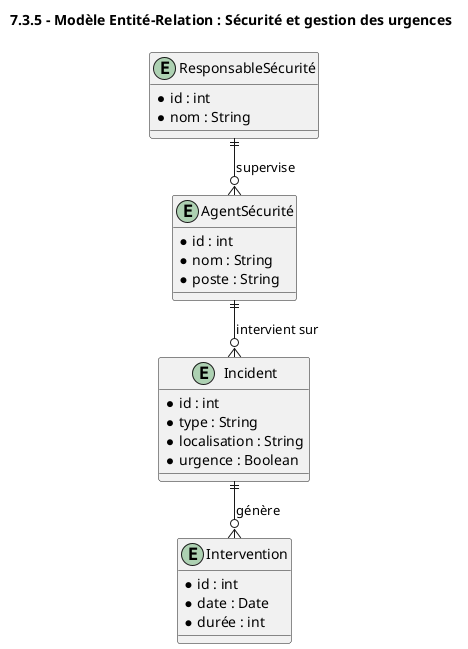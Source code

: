 @startuml
!pragma layout smetana
title 7.3.5 - Modèle Entité-Relation : Sécurité et gestion des urgences

entity ResponsableSécurité {
    *id : int
    *nom : String
}

entity AgentSécurité {
    *id : int
    *nom : String
    *poste : String
}

entity Incident {
    *id : int
    *type : String
    *localisation : String
    *urgence : Boolean
}

entity Intervention {
    *id : int
    *date : Date
    *durée : int
}

ResponsableSécurité ||--o{ AgentSécurité : "supervise"
AgentSécurité ||--o{ Incident : "intervient sur"
Incident ||--o{ Intervention : "génère"

@enduml
